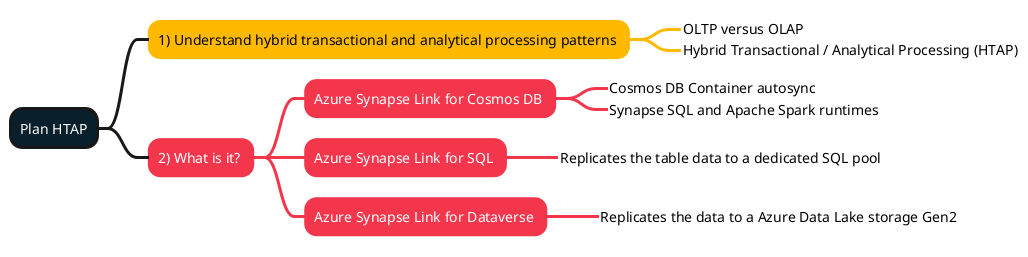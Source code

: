 @startmindmap
<style>
:depth(0) {
    BackgroundColor #091f2c
    FontColor #ffffff
    LineThickness 3.0
}
.topic1 {
    BackgroundColor #ffb900
    LineColor #ffb900
    LineThickness 3.0
    FontColor #000000
}
.topic2 {
    BackgroundColor #f4364c
    LineColor #f4364c
    LineThickness 3.0
    FontColor #ffffff
}
.topic3 {
    BackgroundColor #c5b4e3
    LineColor #c5b4e3
    LineThickness 3.0
    FontColor #000000
}
.topic4 {
    BackgroundColor #e1d3c7
    LineColor #e1d3c7
    LineThickness 3.0
    FontColor #000000
}
.topic5 {
    BackgroundColor #07641d
    LineColor #07641d
    LineThickness 3.0
    FontColor #ffffff
}
</style>
+ Plan HTAP
++ 1) Understand hybrid transactional and analytical processing patterns <<topic1>>
+++_ OLTP versus OLAP
+++_ Hybrid Transactional / Analytical Processing (HTAP)
++ 2) What is it? <<topic2>>
+++ Azure Synapse Link for Cosmos DB <<topic2>>
++++_ Cosmos DB Container autosync
++++_ Synapse SQL and Apache Spark runtimes
+++ Azure Synapse Link for SQL <<topic2>>
++++_ Replicates the table data to a dedicated SQL pool
+++ Azure Synapse Link for Dataverse <<topic2>>
++++_ Replicates the data to a Azure Data Lake storage Gen2
@endmindmap